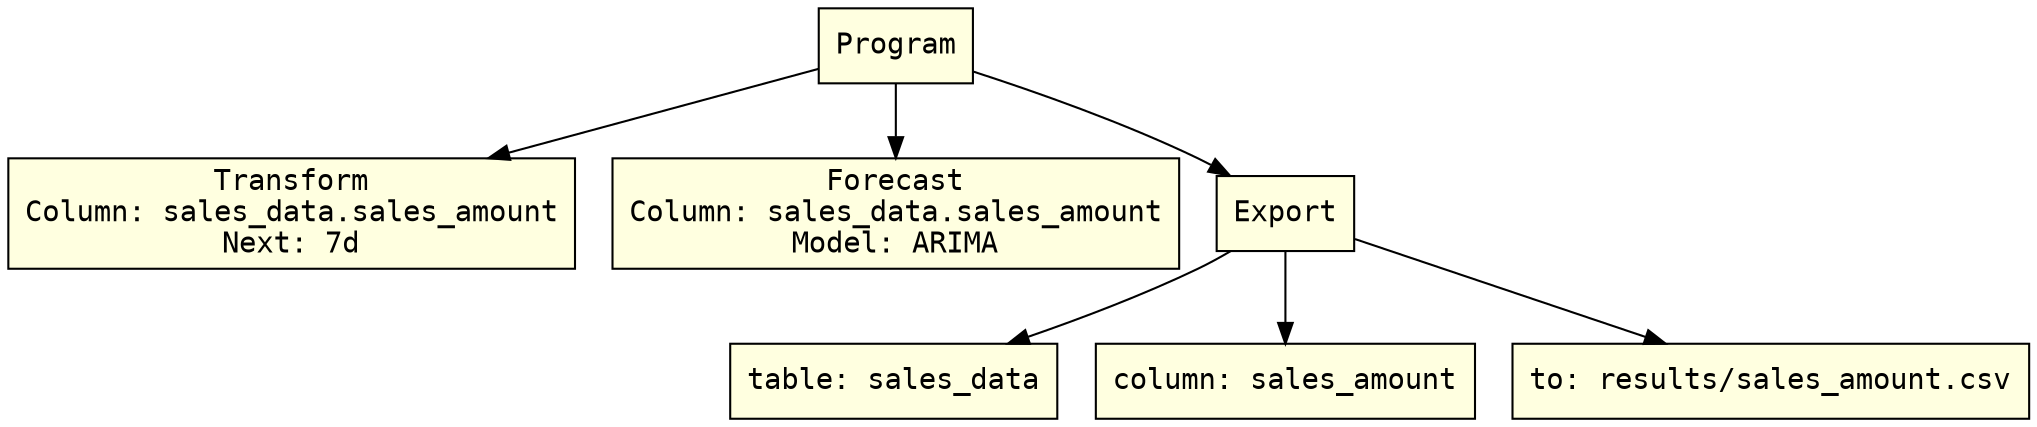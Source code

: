 digraph AST {
  node [fontname="Courier"];
  node0 [label="Program", shape=box, style=filled, fillcolor=lightyellow];
  node1 [label="Transform\nColumn: sales_data.sales_amount\nNext: 7d", shape=box, style=filled, fillcolor=lightyellow];
  node0 -> node1;
  node2 [label="Forecast\nColumn: sales_data.sales_amount\nModel: ARIMA", shape=box, style=filled, fillcolor=lightyellow];
  node0 -> node2;
  node3 [label="Export", shape=box, style=filled, fillcolor=lightyellow];
  node4 [label="table: sales_data", shape=box, style=filled, fillcolor=lightyellow];
  node3 -> node4;
  node5 [label="column: sales_amount", shape=box, style=filled, fillcolor=lightyellow];
  node3 -> node5;
  node6 [label="to: results/sales_amount.csv", shape=box, style=filled, fillcolor=lightyellow];
  node3 -> node6;
  node0 -> node3;
}
